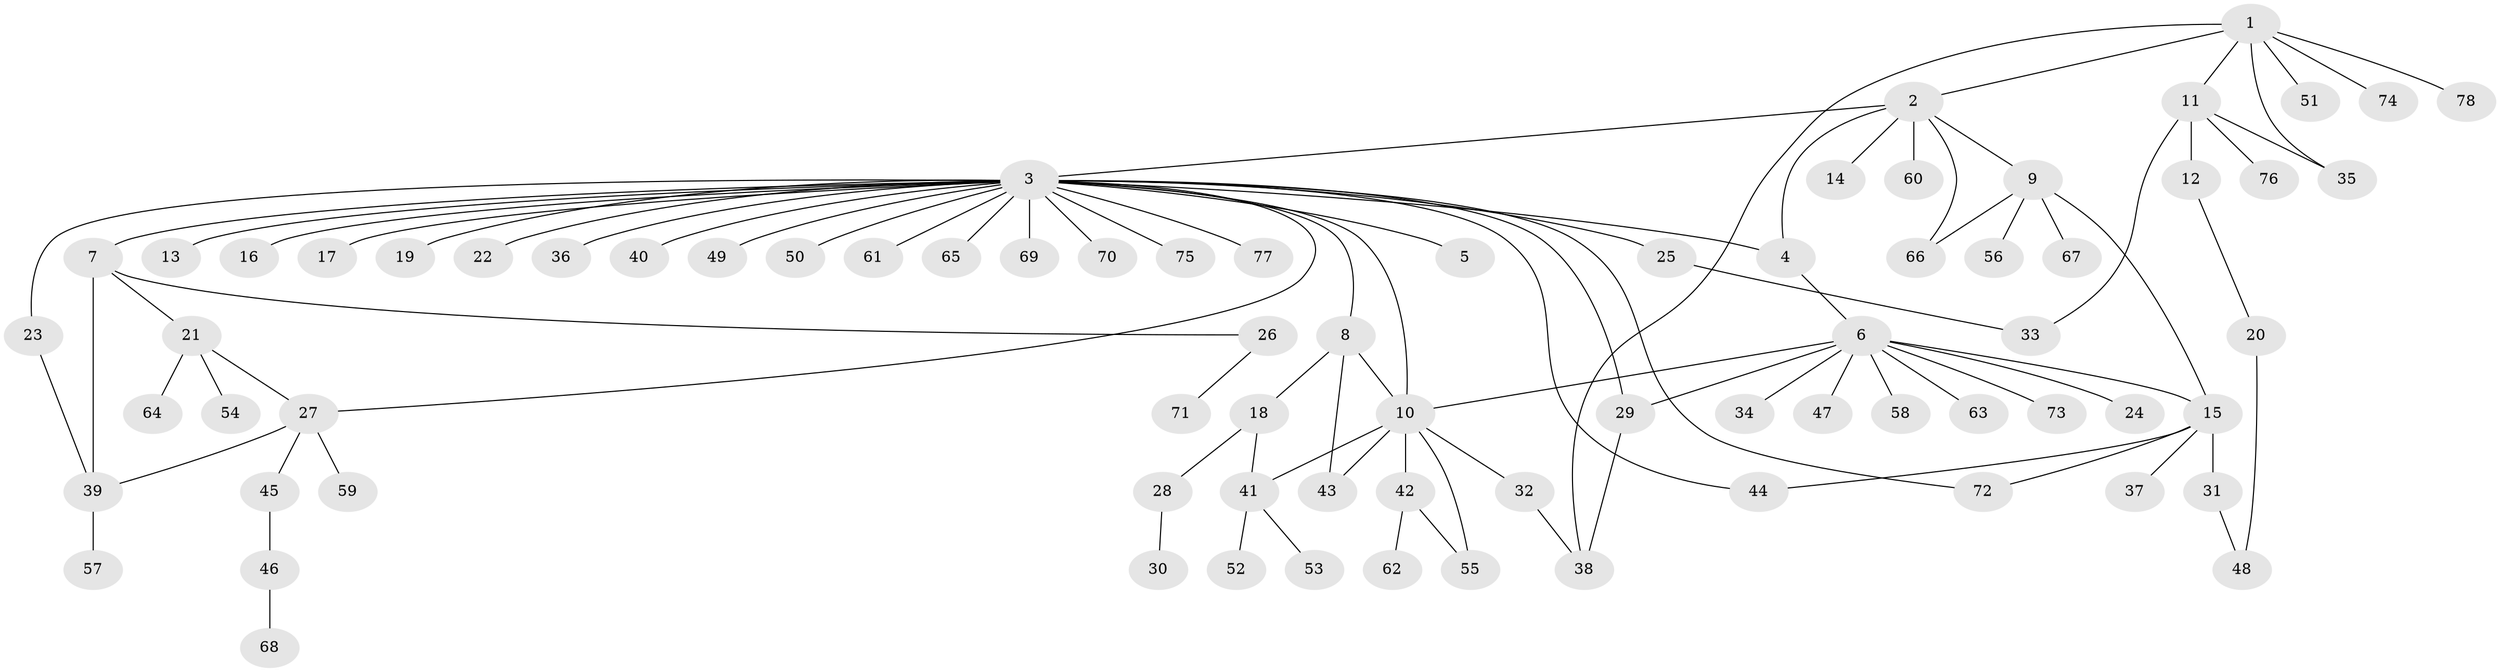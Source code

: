 // coarse degree distribution, {1: 0.6153846153846154, 4: 0.15384615384615385, 19: 0.038461538461538464, 3: 0.11538461538461539, 2: 0.038461538461538464, 6: 0.038461538461538464}
// Generated by graph-tools (version 1.1) at 2025/36/03/04/25 23:36:41]
// undirected, 78 vertices, 96 edges
graph export_dot {
  node [color=gray90,style=filled];
  1;
  2;
  3;
  4;
  5;
  6;
  7;
  8;
  9;
  10;
  11;
  12;
  13;
  14;
  15;
  16;
  17;
  18;
  19;
  20;
  21;
  22;
  23;
  24;
  25;
  26;
  27;
  28;
  29;
  30;
  31;
  32;
  33;
  34;
  35;
  36;
  37;
  38;
  39;
  40;
  41;
  42;
  43;
  44;
  45;
  46;
  47;
  48;
  49;
  50;
  51;
  52;
  53;
  54;
  55;
  56;
  57;
  58;
  59;
  60;
  61;
  62;
  63;
  64;
  65;
  66;
  67;
  68;
  69;
  70;
  71;
  72;
  73;
  74;
  75;
  76;
  77;
  78;
  1 -- 2;
  1 -- 11;
  1 -- 35;
  1 -- 38;
  1 -- 51;
  1 -- 74;
  1 -- 78;
  2 -- 3;
  2 -- 4;
  2 -- 9;
  2 -- 14;
  2 -- 60;
  2 -- 66;
  3 -- 4;
  3 -- 5;
  3 -- 7;
  3 -- 8;
  3 -- 10;
  3 -- 13;
  3 -- 16;
  3 -- 17;
  3 -- 19;
  3 -- 22;
  3 -- 23;
  3 -- 25;
  3 -- 27;
  3 -- 29;
  3 -- 36;
  3 -- 40;
  3 -- 44;
  3 -- 49;
  3 -- 50;
  3 -- 61;
  3 -- 65;
  3 -- 69;
  3 -- 70;
  3 -- 72;
  3 -- 75;
  3 -- 77;
  4 -- 6;
  6 -- 10;
  6 -- 15;
  6 -- 24;
  6 -- 29;
  6 -- 34;
  6 -- 47;
  6 -- 58;
  6 -- 63;
  6 -- 73;
  7 -- 21;
  7 -- 26;
  7 -- 39;
  8 -- 10;
  8 -- 18;
  8 -- 43;
  9 -- 15;
  9 -- 56;
  9 -- 66;
  9 -- 67;
  10 -- 32;
  10 -- 41;
  10 -- 42;
  10 -- 43;
  10 -- 55;
  11 -- 12;
  11 -- 33;
  11 -- 35;
  11 -- 76;
  12 -- 20;
  15 -- 31;
  15 -- 37;
  15 -- 44;
  15 -- 72;
  18 -- 28;
  18 -- 41;
  20 -- 48;
  21 -- 27;
  21 -- 54;
  21 -- 64;
  23 -- 39;
  25 -- 33;
  26 -- 71;
  27 -- 39;
  27 -- 45;
  27 -- 59;
  28 -- 30;
  29 -- 38;
  31 -- 48;
  32 -- 38;
  39 -- 57;
  41 -- 52;
  41 -- 53;
  42 -- 55;
  42 -- 62;
  45 -- 46;
  46 -- 68;
}

